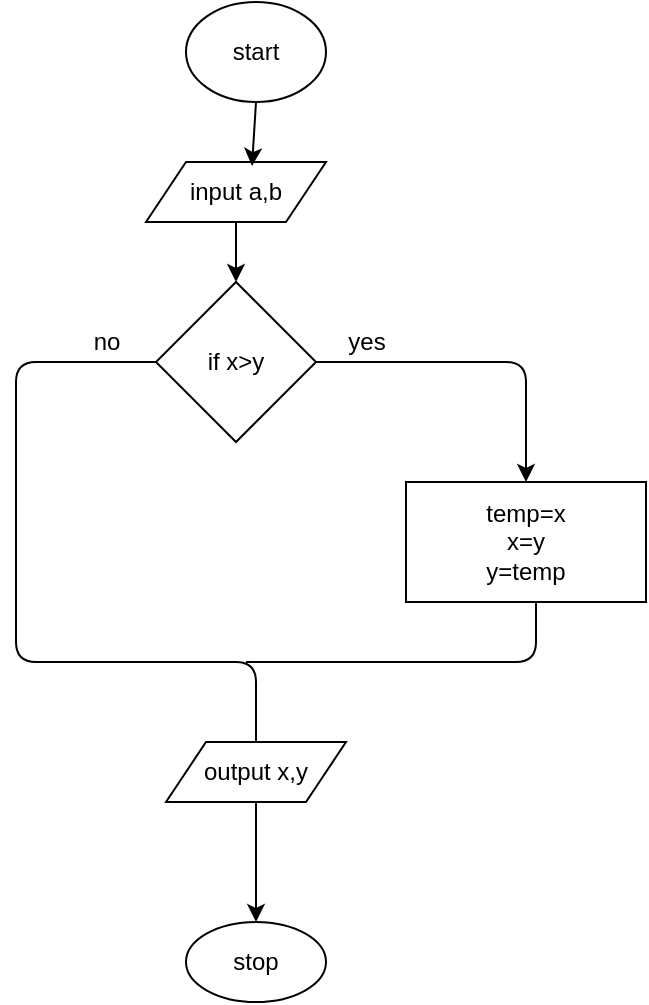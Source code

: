 <mxfile version="14.8.4" type="device"><diagram id="lbZmc4Deggn5k_ufUqFU" name="Page-1"><mxGraphModel dx="868" dy="460" grid="1" gridSize="10" guides="1" tooltips="1" connect="1" arrows="1" fold="1" page="1" pageScale="1" pageWidth="850" pageHeight="1100" math="0" shadow="0"><root><mxCell id="0"/><mxCell id="1" parent="0"/><mxCell id="Uwrb60JbndH6mNZ3M1Ng-12" value="start" style="ellipse;whiteSpace=wrap;html=1;" vertex="1" parent="1"><mxGeometry x="370" y="40" width="70" height="50" as="geometry"/></mxCell><mxCell id="Uwrb60JbndH6mNZ3M1Ng-13" value="input a,b" style="shape=parallelogram;perimeter=parallelogramPerimeter;whiteSpace=wrap;html=1;fixedSize=1;" vertex="1" parent="1"><mxGeometry x="350" y="120" width="90" height="30" as="geometry"/></mxCell><mxCell id="Uwrb60JbndH6mNZ3M1Ng-14" value="if x&amp;gt;y" style="rhombus;whiteSpace=wrap;html=1;" vertex="1" parent="1"><mxGeometry x="355" y="180" width="80" height="80" as="geometry"/></mxCell><mxCell id="Uwrb60JbndH6mNZ3M1Ng-18" value="stop" style="ellipse;whiteSpace=wrap;html=1;" vertex="1" parent="1"><mxGeometry x="370" y="500" width="70" height="40" as="geometry"/></mxCell><mxCell id="Uwrb60JbndH6mNZ3M1Ng-19" value="" style="endArrow=classic;html=1;exitX=0.5;exitY=1;exitDx=0;exitDy=0;entryX=0.589;entryY=0.067;entryDx=0;entryDy=0;entryPerimeter=0;" edge="1" parent="1" source="Uwrb60JbndH6mNZ3M1Ng-12" target="Uwrb60JbndH6mNZ3M1Ng-13"><mxGeometry width="50" height="50" relative="1" as="geometry"><mxPoint x="400" y="290" as="sourcePoint"/><mxPoint x="450" y="240" as="targetPoint"/></mxGeometry></mxCell><mxCell id="Uwrb60JbndH6mNZ3M1Ng-20" value="" style="endArrow=classic;html=1;exitX=0.5;exitY=1;exitDx=0;exitDy=0;entryX=0.5;entryY=0;entryDx=0;entryDy=0;" edge="1" parent="1" source="Uwrb60JbndH6mNZ3M1Ng-13" target="Uwrb60JbndH6mNZ3M1Ng-14"><mxGeometry width="50" height="50" relative="1" as="geometry"><mxPoint x="400" y="290" as="sourcePoint"/><mxPoint x="450" y="240" as="targetPoint"/></mxGeometry></mxCell><mxCell id="Uwrb60JbndH6mNZ3M1Ng-25" value="" style="endArrow=classic;html=1;entryX=0.5;entryY=0;entryDx=0;entryDy=0;exitX=0;exitY=0.5;exitDx=0;exitDy=0;" edge="1" parent="1" source="Uwrb60JbndH6mNZ3M1Ng-14" target="Uwrb60JbndH6mNZ3M1Ng-18"><mxGeometry width="50" height="50" relative="1" as="geometry"><mxPoint x="355" y="220" as="sourcePoint"/><mxPoint x="450" y="240" as="targetPoint"/><Array as="points"><mxPoint x="285" y="220"/><mxPoint x="285" y="370"/><mxPoint x="405" y="370"/></Array></mxGeometry></mxCell><mxCell id="Uwrb60JbndH6mNZ3M1Ng-27" value="" style="endArrow=none;html=1;entryX=0.5;entryY=1;entryDx=0;entryDy=0;" edge="1" parent="1"><mxGeometry width="50" height="50" relative="1" as="geometry"><mxPoint x="400" y="370" as="sourcePoint"/><mxPoint x="545" y="340" as="targetPoint"/><Array as="points"><mxPoint x="545" y="370"/></Array></mxGeometry></mxCell><mxCell id="Uwrb60JbndH6mNZ3M1Ng-30" value="yes" style="text;html=1;align=center;verticalAlign=middle;resizable=0;points=[];autosize=1;strokeColor=none;" vertex="1" parent="1"><mxGeometry x="445" y="200" width="30" height="20" as="geometry"/></mxCell><mxCell id="Uwrb60JbndH6mNZ3M1Ng-31" value="no" style="text;html=1;align=center;verticalAlign=middle;resizable=0;points=[];autosize=1;strokeColor=none;" vertex="1" parent="1"><mxGeometry x="315" y="200" width="30" height="20" as="geometry"/></mxCell><mxCell id="Uwrb60JbndH6mNZ3M1Ng-32" value="temp=x&lt;br&gt;x=y&lt;br&gt;y=temp" style="rounded=0;whiteSpace=wrap;html=1;" vertex="1" parent="1"><mxGeometry x="480" y="280" width="120" height="60" as="geometry"/></mxCell><mxCell id="Uwrb60JbndH6mNZ3M1Ng-34" value="" style="endArrow=classic;html=1;exitX=1;exitY=0.5;exitDx=0;exitDy=0;entryX=0.5;entryY=0;entryDx=0;entryDy=0;" edge="1" parent="1" source="Uwrb60JbndH6mNZ3M1Ng-14" target="Uwrb60JbndH6mNZ3M1Ng-32"><mxGeometry width="50" height="50" relative="1" as="geometry"><mxPoint x="400" y="290" as="sourcePoint"/><mxPoint x="450" y="240" as="targetPoint"/><Array as="points"><mxPoint x="540" y="220"/></Array></mxGeometry></mxCell><mxCell id="Uwrb60JbndH6mNZ3M1Ng-35" value="output x,y" style="shape=parallelogram;perimeter=parallelogramPerimeter;whiteSpace=wrap;html=1;fixedSize=1;" vertex="1" parent="1"><mxGeometry x="360" y="410" width="90" height="30" as="geometry"/></mxCell></root></mxGraphModel></diagram></mxfile>